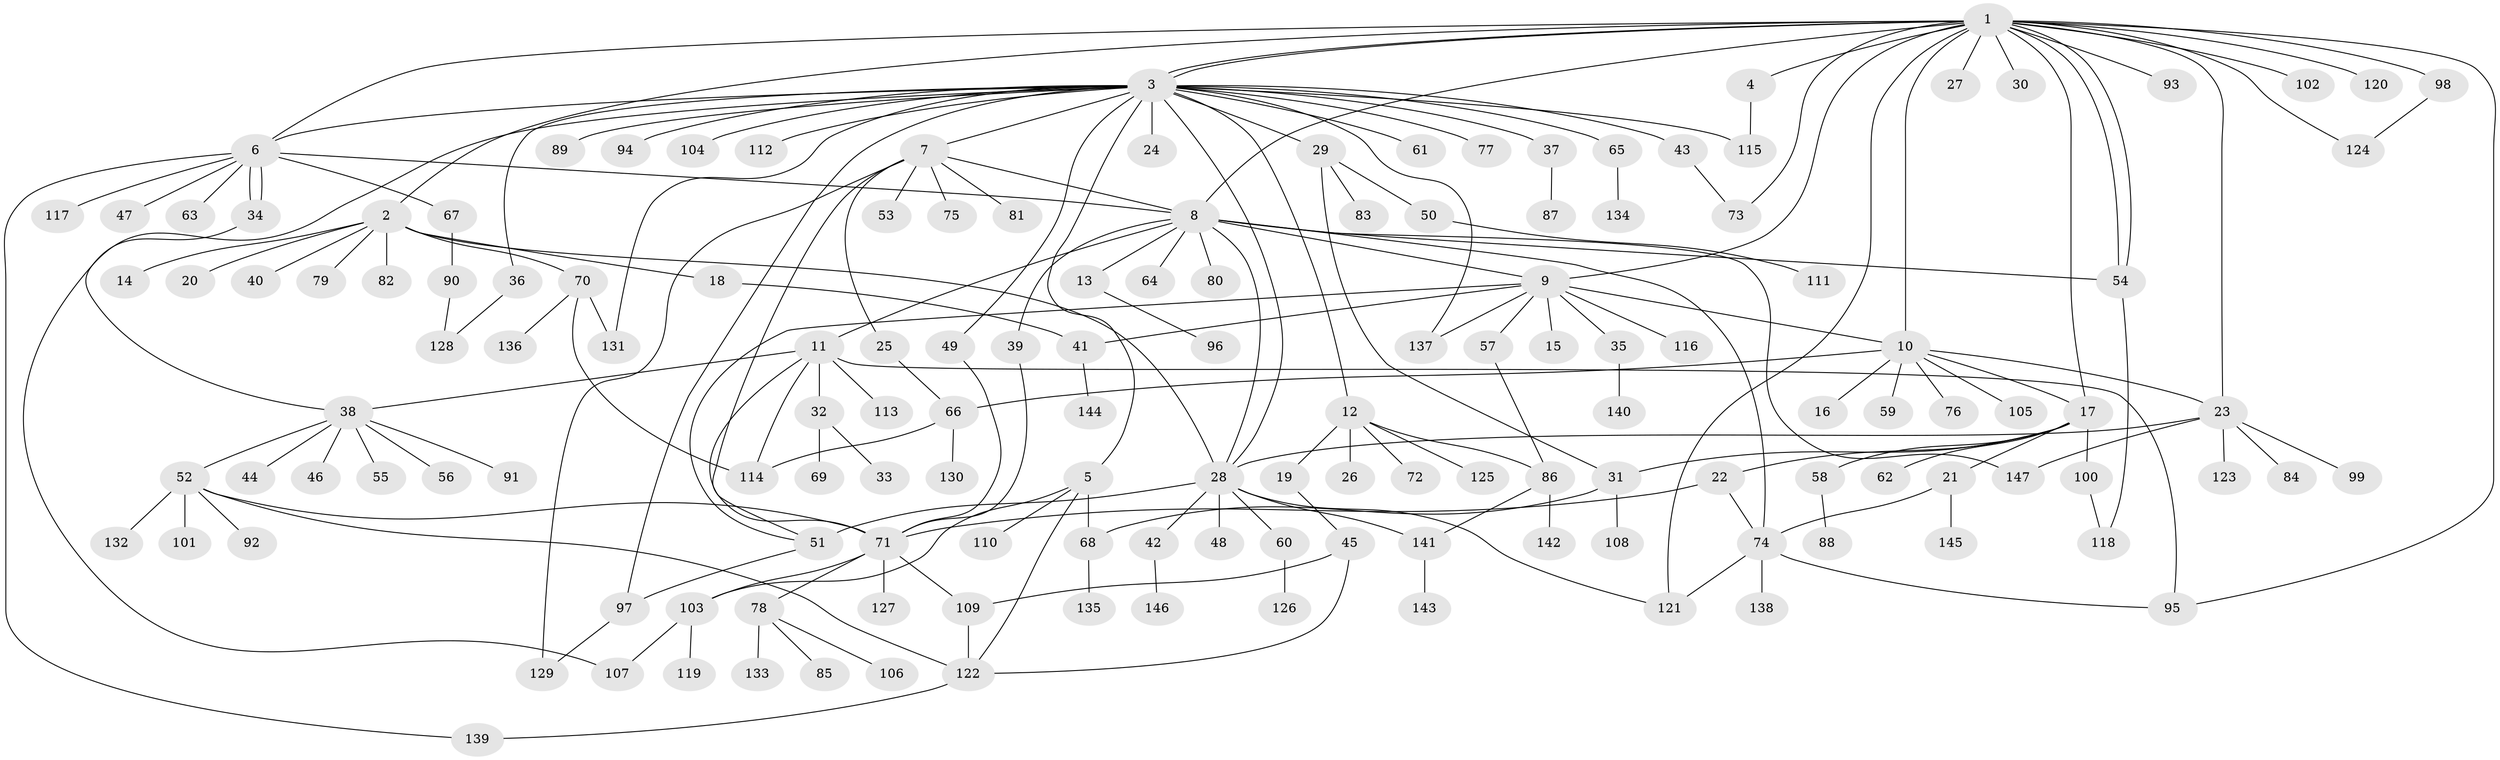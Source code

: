 // coarse degree distribution, {21: 0.008547008547008548, 11: 0.017094017094017096, 25: 0.008547008547008548, 2: 0.18803418803418803, 7: 0.042735042735042736, 9: 0.008547008547008548, 8: 0.02564102564102564, 17: 0.008547008547008548, 5: 0.02564102564102564, 1: 0.5470085470085471, 3: 0.06837606837606838, 10: 0.008547008547008548, 4: 0.042735042735042736}
// Generated by graph-tools (version 1.1) at 2025/51/02/27/25 19:51:57]
// undirected, 147 vertices, 198 edges
graph export_dot {
graph [start="1"]
  node [color=gray90,style=filled];
  1;
  2;
  3;
  4;
  5;
  6;
  7;
  8;
  9;
  10;
  11;
  12;
  13;
  14;
  15;
  16;
  17;
  18;
  19;
  20;
  21;
  22;
  23;
  24;
  25;
  26;
  27;
  28;
  29;
  30;
  31;
  32;
  33;
  34;
  35;
  36;
  37;
  38;
  39;
  40;
  41;
  42;
  43;
  44;
  45;
  46;
  47;
  48;
  49;
  50;
  51;
  52;
  53;
  54;
  55;
  56;
  57;
  58;
  59;
  60;
  61;
  62;
  63;
  64;
  65;
  66;
  67;
  68;
  69;
  70;
  71;
  72;
  73;
  74;
  75;
  76;
  77;
  78;
  79;
  80;
  81;
  82;
  83;
  84;
  85;
  86;
  87;
  88;
  89;
  90;
  91;
  92;
  93;
  94;
  95;
  96;
  97;
  98;
  99;
  100;
  101;
  102;
  103;
  104;
  105;
  106;
  107;
  108;
  109;
  110;
  111;
  112;
  113;
  114;
  115;
  116;
  117;
  118;
  119;
  120;
  121;
  122;
  123;
  124;
  125;
  126;
  127;
  128;
  129;
  130;
  131;
  132;
  133;
  134;
  135;
  136;
  137;
  138;
  139;
  140;
  141;
  142;
  143;
  144;
  145;
  146;
  147;
  1 -- 2;
  1 -- 3;
  1 -- 3;
  1 -- 4;
  1 -- 6;
  1 -- 8;
  1 -- 9;
  1 -- 10;
  1 -- 17;
  1 -- 23;
  1 -- 27;
  1 -- 30;
  1 -- 54;
  1 -- 54;
  1 -- 73;
  1 -- 93;
  1 -- 95;
  1 -- 98;
  1 -- 102;
  1 -- 120;
  1 -- 121;
  1 -- 124;
  2 -- 14;
  2 -- 18;
  2 -- 20;
  2 -- 28;
  2 -- 40;
  2 -- 70;
  2 -- 79;
  2 -- 82;
  3 -- 5;
  3 -- 6;
  3 -- 7;
  3 -- 12;
  3 -- 24;
  3 -- 28;
  3 -- 29;
  3 -- 36;
  3 -- 37;
  3 -- 43;
  3 -- 49;
  3 -- 61;
  3 -- 65;
  3 -- 77;
  3 -- 89;
  3 -- 94;
  3 -- 97;
  3 -- 104;
  3 -- 107;
  3 -- 112;
  3 -- 115;
  3 -- 131;
  3 -- 137;
  4 -- 115;
  5 -- 68;
  5 -- 103;
  5 -- 110;
  5 -- 122;
  6 -- 8;
  6 -- 34;
  6 -- 34;
  6 -- 47;
  6 -- 63;
  6 -- 67;
  6 -- 117;
  6 -- 139;
  7 -- 8;
  7 -- 25;
  7 -- 53;
  7 -- 71;
  7 -- 75;
  7 -- 81;
  7 -- 129;
  8 -- 9;
  8 -- 11;
  8 -- 13;
  8 -- 28;
  8 -- 39;
  8 -- 54;
  8 -- 64;
  8 -- 74;
  8 -- 80;
  8 -- 147;
  9 -- 10;
  9 -- 15;
  9 -- 35;
  9 -- 41;
  9 -- 51;
  9 -- 57;
  9 -- 116;
  9 -- 137;
  10 -- 16;
  10 -- 17;
  10 -- 23;
  10 -- 59;
  10 -- 66;
  10 -- 76;
  10 -- 105;
  11 -- 32;
  11 -- 38;
  11 -- 51;
  11 -- 95;
  11 -- 113;
  11 -- 114;
  12 -- 19;
  12 -- 26;
  12 -- 72;
  12 -- 86;
  12 -- 125;
  13 -- 96;
  17 -- 21;
  17 -- 22;
  17 -- 31;
  17 -- 58;
  17 -- 62;
  17 -- 100;
  18 -- 41;
  19 -- 45;
  21 -- 74;
  21 -- 145;
  22 -- 71;
  22 -- 74;
  23 -- 28;
  23 -- 84;
  23 -- 99;
  23 -- 123;
  23 -- 147;
  25 -- 66;
  28 -- 42;
  28 -- 48;
  28 -- 51;
  28 -- 60;
  28 -- 121;
  28 -- 141;
  29 -- 31;
  29 -- 50;
  29 -- 83;
  31 -- 68;
  31 -- 108;
  32 -- 33;
  32 -- 69;
  34 -- 38;
  35 -- 140;
  36 -- 128;
  37 -- 87;
  38 -- 44;
  38 -- 46;
  38 -- 52;
  38 -- 55;
  38 -- 56;
  38 -- 91;
  39 -- 71;
  41 -- 144;
  42 -- 146;
  43 -- 73;
  45 -- 109;
  45 -- 122;
  49 -- 71;
  50 -- 111;
  51 -- 97;
  52 -- 71;
  52 -- 92;
  52 -- 101;
  52 -- 122;
  52 -- 132;
  54 -- 118;
  57 -- 86;
  58 -- 88;
  60 -- 126;
  65 -- 134;
  66 -- 114;
  66 -- 130;
  67 -- 90;
  68 -- 135;
  70 -- 114;
  70 -- 131;
  70 -- 136;
  71 -- 78;
  71 -- 103;
  71 -- 109;
  71 -- 127;
  74 -- 95;
  74 -- 121;
  74 -- 138;
  78 -- 85;
  78 -- 106;
  78 -- 133;
  86 -- 141;
  86 -- 142;
  90 -- 128;
  97 -- 129;
  98 -- 124;
  100 -- 118;
  103 -- 107;
  103 -- 119;
  109 -- 122;
  122 -- 139;
  141 -- 143;
}
